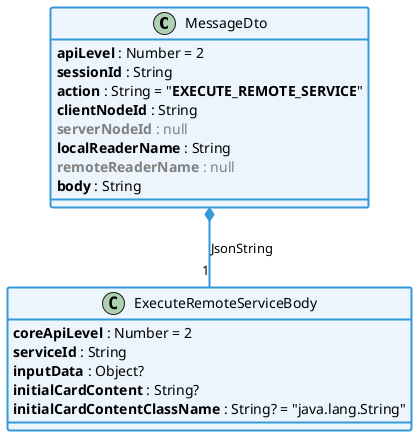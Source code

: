 @startuml

' == THEME ==

'Couleurs issues de : https://htmlcolorcodes.com/fr/tableau-de-couleur/tableau-de-couleur-design-plat/
!define C_GREY1 F8F9F9
!define C_GREY2 F2F3F4
!define C_GREY3 E5E7E9
!define C_GREY4 D7DBDD
!define C_GREY5 CACFD2
!define C_GREY6 BDC3C7
!define C_LINK 3498DB
!define C_USE 27AE60

' -- Styles that don't work with new version of plantuml --
skinparam stereotypeABorderColor #A9DCDF
skinparam stereotypeIBorderColor #B4A7E5
skinparam stereotypeCBorderColor #ADD1B2
skinparam stereotypeEBorderColor #EB93DF
' -- END --

skinparam ClassBorderThickness 2
skinparam ArrowThickness 2

' Yellow
skinparam ClassBackgroundColor #FEFECE
skinparam ClassBorderColor #D4AC0D
' Red
skinparam ClassBackgroundColor<<red>> #FDEDEC
skinparam ClassBorderColor<<red>> #E74C3C
hide <<red>> stereotype
' Purple
skinparam ClassBackgroundColor<<purple>> #F4ECF7
skinparam ClassBorderColor<<purple>> #8E44AD
hide <<purple>> stereotype
' blue
skinparam ClassBackgroundColor<<blue>> #EBF5FB
skinparam ClassBorderColor<<blue>> #3498DB
hide <<blue>> stereotype
' Green
skinparam ClassBackgroundColor<<green>> #E9F7EF
skinparam ClassBorderColor<<green>> #27AE60
hide <<green>> stereotype
' Grey
skinparam ClassBackgroundColor<<grey>> #EAECEE
skinparam ClassBorderColor<<grey>> #2C3E50
hide <<grey>> stereotype

' == CONTENT ==

' EXECUTE_REMOTE_SERVICE
class MessageDto {
    **apiLevel** : Number = 2
    **sessionId** : String
    **action** : String = "**EXECUTE_REMOTE_SERVICE**"
    **clientNodeId** : String
    <color:grey>**serverNodeId** : null
    **localReaderName** : String
    <color:grey>**remoteReaderName** : null
    **body** : String
}
class ExecuteRemoteServiceBody {
    **coreApiLevel** : Number = 2
    **serviceId** : String
    **inputData** : Object?
    **initialCardContent** : String?
    **initialCardContentClassName** : String? = "java.lang.String"
}

' Associations

MessageDto *-- "1" ExecuteRemoteServiceBody #C_LINK : JsonString

' == LAYOUT ==


' == STYLE ==

class MessageDto <<blue>>
class ExecuteRemoteServiceBody <<blue>>

@enduml